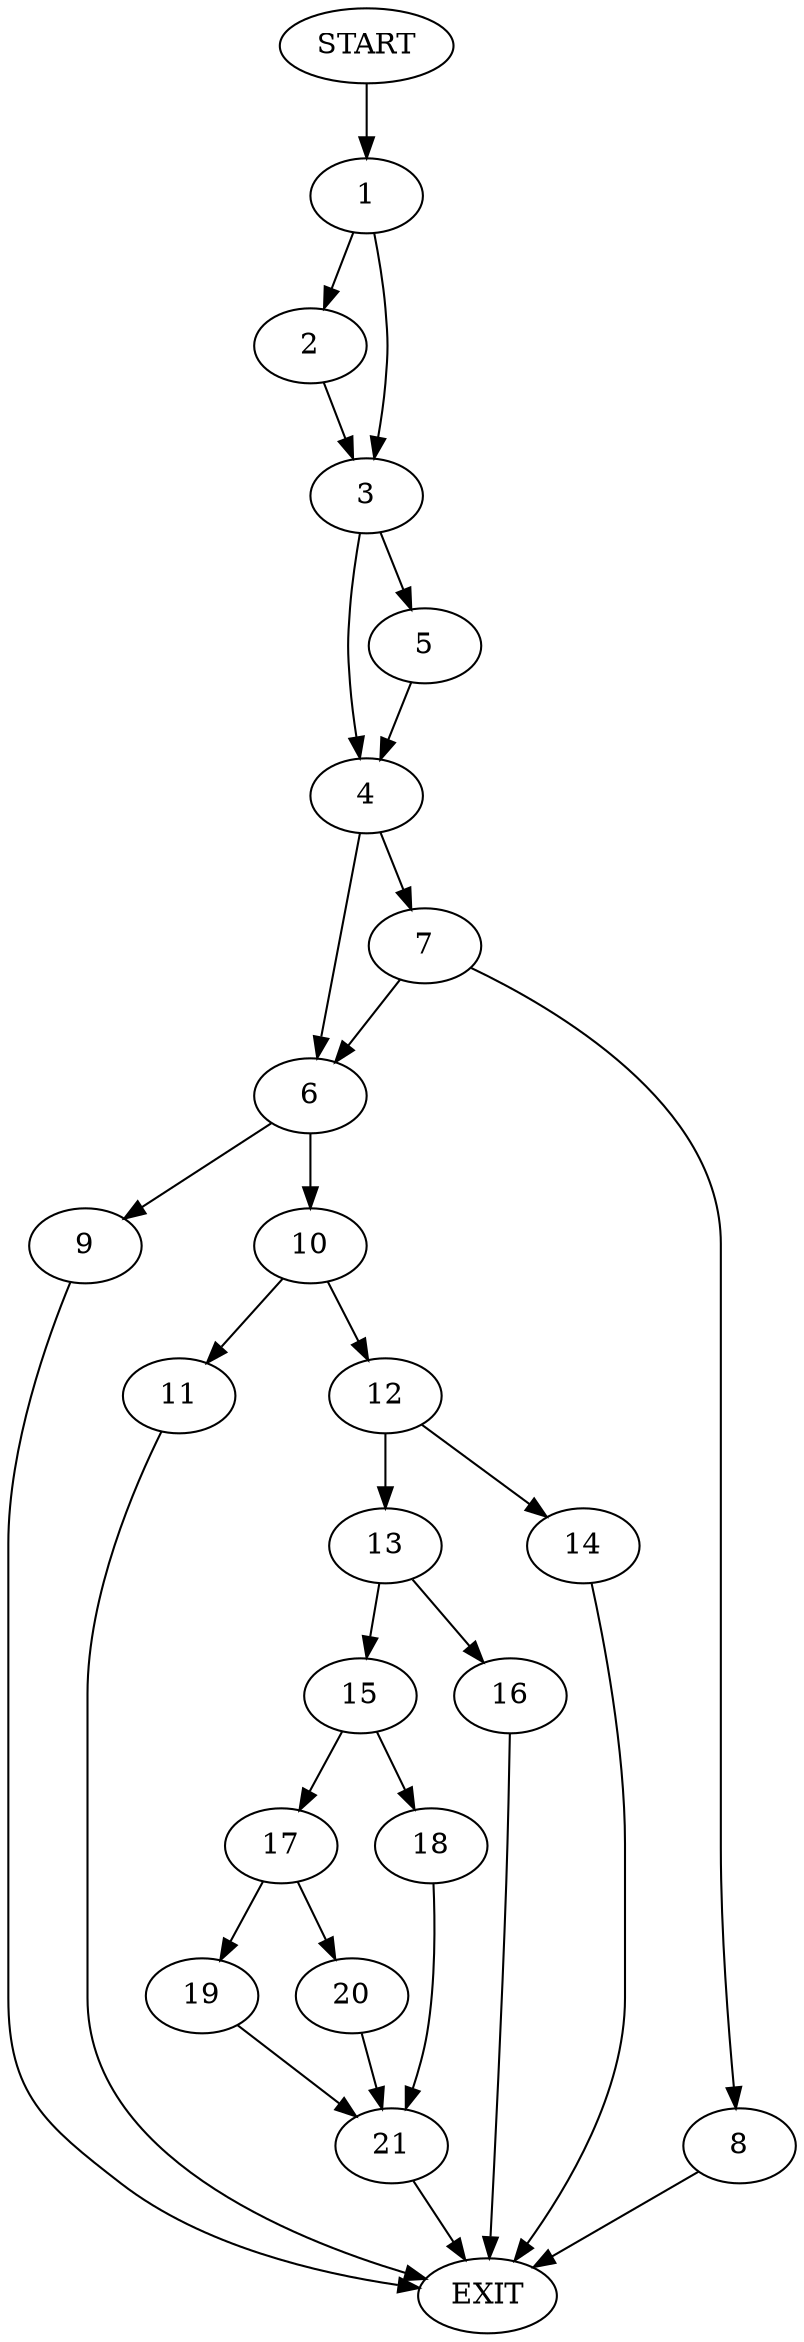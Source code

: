 digraph {
0 [label="START"]
22 [label="EXIT"]
0 -> 1
1 -> 2
1 -> 3
3 -> 4
3 -> 5
2 -> 3
4 -> 6
4 -> 7
5 -> 4
7 -> 6
7 -> 8
6 -> 9
6 -> 10
8 -> 22
10 -> 11
10 -> 12
9 -> 22
12 -> 13
12 -> 14
11 -> 22
13 -> 15
13 -> 16
14 -> 22
15 -> 17
15 -> 18
16 -> 22
17 -> 19
17 -> 20
18 -> 21
21 -> 22
19 -> 21
20 -> 21
}
